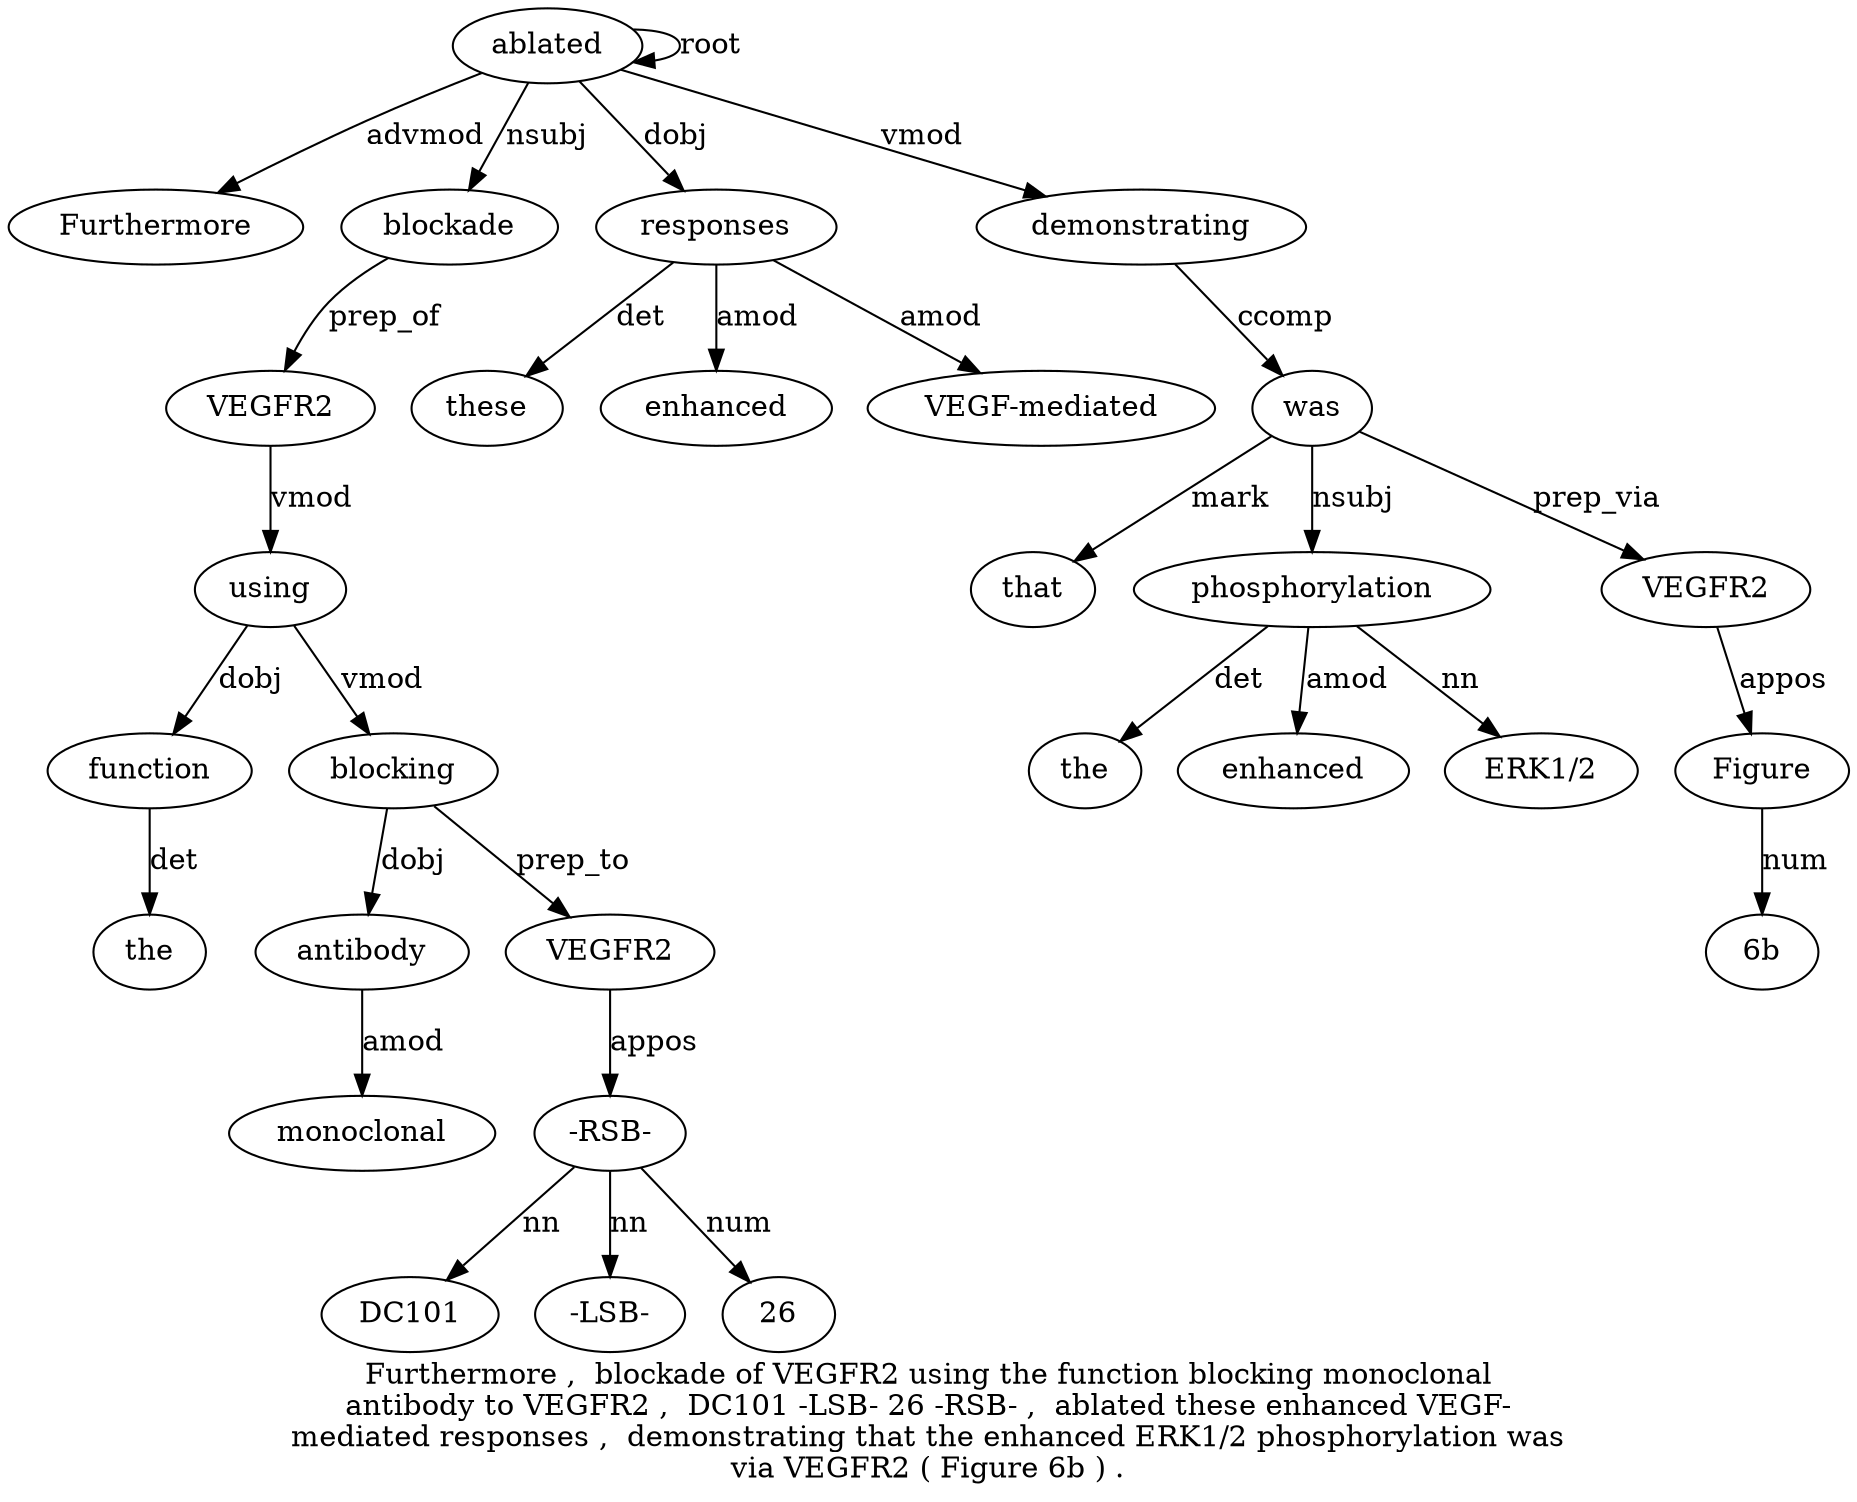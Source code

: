 digraph "Furthermore ,  blockade of VEGFR2 using the function blocking monoclonal antibody to VEGFR2 ,  DC101 -LSB- 26 -RSB- ,  ablated these enhanced VEGF-mediated responses ,  demonstrating that the enhanced ERK1/2 phosphorylation was via VEGFR2 ( Figure 6b ) ." {
label="Furthermore ,  blockade of VEGFR2 using the function blocking monoclonal
antibody to VEGFR2 ,  DC101 -LSB- 26 -RSB- ,  ablated these enhanced VEGF-
mediated responses ,  demonstrating that the enhanced ERK1/2 phosphorylation was
via VEGFR2 ( Figure 6b ) .";
ablated20 [style=filled, fillcolor=white, label=ablated];
Furthermore1 [style=filled, fillcolor=white, label=Furthermore];
ablated20 -> Furthermore1  [label=advmod];
blockade3 [style=filled, fillcolor=white, label=blockade];
ablated20 -> blockade3  [label=nsubj];
VEGFR25 [style=filled, fillcolor=white, label=VEGFR2];
blockade3 -> VEGFR25  [label=prep_of];
using6 [style=filled, fillcolor=white, label=using];
VEGFR25 -> using6  [label=vmod];
function8 [style=filled, fillcolor=white, label=function];
the7 [style=filled, fillcolor=white, label=the];
function8 -> the7  [label=det];
using6 -> function8  [label=dobj];
blocking9 [style=filled, fillcolor=white, label=blocking];
using6 -> blocking9  [label=vmod];
antibody11 [style=filled, fillcolor=white, label=antibody];
monoclonal10 [style=filled, fillcolor=white, label=monoclonal];
antibody11 -> monoclonal10  [label=amod];
blocking9 -> antibody11  [label=dobj];
VEGFR213 [style=filled, fillcolor=white, label=VEGFR2];
blocking9 -> VEGFR213  [label=prep_to];
"-RSB-18" [style=filled, fillcolor=white, label="-RSB-"];
DC10115 [style=filled, fillcolor=white, label=DC101];
"-RSB-18" -> DC10115  [label=nn];
"-LSB-16" [style=filled, fillcolor=white, label="-LSB-"];
"-RSB-18" -> "-LSB-16"  [label=nn];
2617 [style=filled, fillcolor=white, label=26];
"-RSB-18" -> 2617  [label=num];
VEGFR213 -> "-RSB-18"  [label=appos];
ablated20 -> ablated20  [label=root];
responses24 [style=filled, fillcolor=white, label=responses];
these21 [style=filled, fillcolor=white, label=these];
responses24 -> these21  [label=det];
enhanced22 [style=filled, fillcolor=white, label=enhanced];
responses24 -> enhanced22  [label=amod];
"VEGF-mediated23" [style=filled, fillcolor=white, label="VEGF-mediated"];
responses24 -> "VEGF-mediated23"  [label=amod];
ablated20 -> responses24  [label=dobj];
demonstrating26 [style=filled, fillcolor=white, label=demonstrating];
ablated20 -> demonstrating26  [label=vmod];
was32 [style=filled, fillcolor=white, label=was];
that27 [style=filled, fillcolor=white, label=that];
was32 -> that27  [label=mark];
phosphorylation31 [style=filled, fillcolor=white, label=phosphorylation];
the28 [style=filled, fillcolor=white, label=the];
phosphorylation31 -> the28  [label=det];
enhanced29 [style=filled, fillcolor=white, label=enhanced];
phosphorylation31 -> enhanced29  [label=amod];
"ERK1/230" [style=filled, fillcolor=white, label="ERK1/2"];
phosphorylation31 -> "ERK1/230"  [label=nn];
was32 -> phosphorylation31  [label=nsubj];
demonstrating26 -> was32  [label=ccomp];
VEGFR234 [style=filled, fillcolor=white, label=VEGFR2];
was32 -> VEGFR234  [label=prep_via];
Figure36 [style=filled, fillcolor=white, label=Figure];
VEGFR234 -> Figure36  [label=appos];
"6b37" [style=filled, fillcolor=white, label="6b"];
Figure36 -> "6b37"  [label=num];
}
